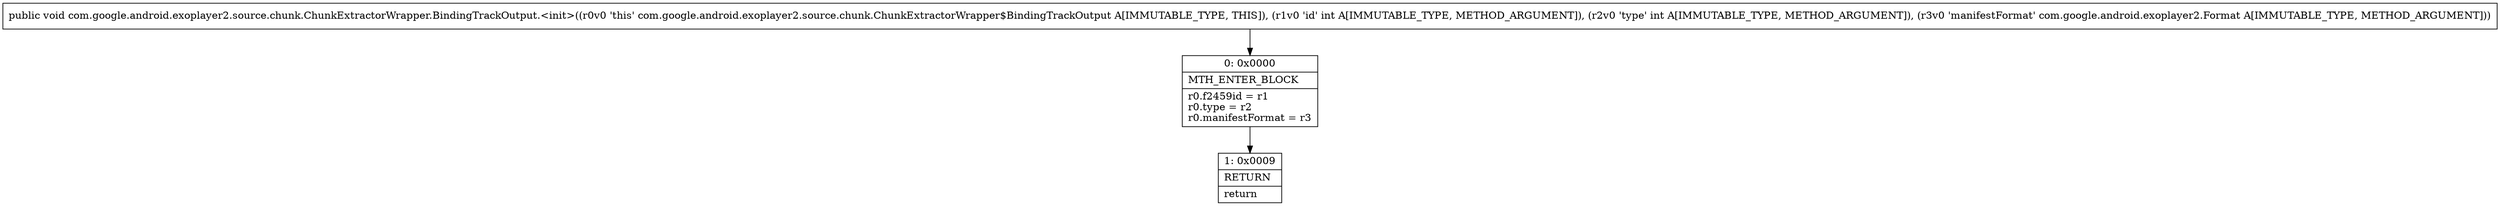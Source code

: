 digraph "CFG forcom.google.android.exoplayer2.source.chunk.ChunkExtractorWrapper.BindingTrackOutput.\<init\>(IILcom\/google\/android\/exoplayer2\/Format;)V" {
Node_0 [shape=record,label="{0\:\ 0x0000|MTH_ENTER_BLOCK\l|r0.f2459id = r1\lr0.type = r2\lr0.manifestFormat = r3\l}"];
Node_1 [shape=record,label="{1\:\ 0x0009|RETURN\l|return\l}"];
MethodNode[shape=record,label="{public void com.google.android.exoplayer2.source.chunk.ChunkExtractorWrapper.BindingTrackOutput.\<init\>((r0v0 'this' com.google.android.exoplayer2.source.chunk.ChunkExtractorWrapper$BindingTrackOutput A[IMMUTABLE_TYPE, THIS]), (r1v0 'id' int A[IMMUTABLE_TYPE, METHOD_ARGUMENT]), (r2v0 'type' int A[IMMUTABLE_TYPE, METHOD_ARGUMENT]), (r3v0 'manifestFormat' com.google.android.exoplayer2.Format A[IMMUTABLE_TYPE, METHOD_ARGUMENT])) }"];
MethodNode -> Node_0;
Node_0 -> Node_1;
}

